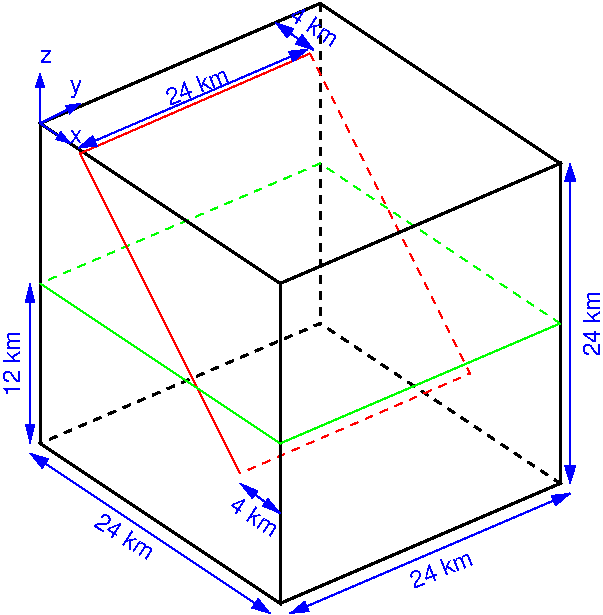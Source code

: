 #FIG 3.2
Landscape
Center
Inches
Letter  
100.00
Single
-2
1200 2
0 32 #9c0000
0 33 #8c8c8c
0 34 #8c8c8c
0 35 #424242
0 36 #8c8c8c
0 37 #424242
0 38 #8c8c8c
0 39 #424242
0 40 #8c8c8c
0 41 #424242
0 42 #8c8c8c
0 43 #424242
0 44 #dd9d93
0 45 #f1ece0
0 46 #c3c3c3
0 47 #e2c8a8
0 48 #e1e1e1
0 49 #d2d2d2
0 50 #ededed
0 51 #da7a1a
0 52 #f1e41a
0 53 #887dc2
0 54 #d6d6d6
0 55 #8c8ca5
0 56 #4a4a4a
0 57 #8c6b6b
0 58 #5a5a5a
0 59 #636363
0 60 #8e8e8e
0 61 #b79b73
0 62 #4193ff
0 63 #bf703b
0 64 #db7700
0 65 #dab800
0 66 #006400
0 67 #5a6b3b
0 68 #d3d3d3
0 69 #aaaaaa
0 70 #8e8ea4
0 71 #f3b95d
0 72 #89996b
0 73 #646464
0 74 #b7e6ff
0 75 #86c0ec
0 76 #bdbdbd
0 77 #d39552
0 78 #98d2fe
0 79 #8c9c6b
0 80 #f76b00
0 81 #5a6b39
0 82 #8c9c6b
0 83 #8c9c7b
0 84 #184a18
0 85 #adadad
0 86 #f7bd5a
0 87 #636b9c
0 88 #f7f7f7
0 89 #de0000
0 90 #adadad
0 91 #f7bd5a
0 92 #adadad
0 93 #f7bd5a
0 94 #636b9c
0 95 #526b29
0 96 #949494
0 97 #006300
0 98 #00634a
0 99 #7b844a
0 100 #e7bd7b
0 101 #a5b5c6
0 102 #6b6b94
0 103 #846b6b
0 104 #529c4a
0 105 #d6e7e7
0 106 #dedede
0 107 #f3eed3
0 108 #f5ae5d
0 109 #95ce99
0 110 #b5157d
0 111 #eeeeee
0 112 #848484
0 113 #7b7b7b
0 114 #005a00
0 115 #e77373
0 116 #ffcb31
0 117 #29794a
0 118 #de2821
0 119 #2159c6
0 120 #f8f8f8
0 121 #e6e6e6
0 122 #63737b
0 123 #526363
0 124 #186b4a
0 125 #9ca5b5
0 126 #21845a
2 3 0 2 0 7 50 -1 -1 0.000 0 0 -1 0 0 6
	 4200 3600 4200 6000 6300 5100 6300 2700 4200 3600 4200 3600
2 3 0 2 0 7 50 -1 -1 0.000 0 0 -1 0 0 5
	 2400 2400 4200 3600 6300 2700 4500 1500 2400 2400
2 3 1 2 0 7 52 -1 -1 4.000 0 0 -1 0 0 5
	 2400 4800 4200 6000 6300 5100 4500 3900 2400 4800
2 1 1 2 0 7 52 -1 -1 4.000 0 0 -1 0 0 2
	 4500 1500 4500 3900
2 3 0 2 0 7 50 -1 -1 0.000 0 0 -1 0 0 5
	 2400 2400 2400 4800 4200 6000 4200 3600 2400 2400
2 1 0 1 4 7 50 -1 -1 0.000 0 0 -1 0 0 3
	 4425 1875 2700 2625 3900 5025
2 1 1 1 4 7 52 -1 -1 4.000 0 0 -1 0 0 3
	 4425 1875 5625 4275 3900 5025
2 1 0 1 2 7 45 -1 -1 0.000 0 0 -1 0 0 3
	 2400 3600 4200 4800 6300 3900
2 1 1 1 2 7 52 -1 -1 4.000 0 0 -1 0 0 3
	 6300 3900 4500 2700 2400 3600
2 1 0 1 1 7 40 -1 -1 0.000 0 0 -1 1 1 2
	1 1 1.00 60.00 120.00
	1 1 1.00 60.00 120.00
	 3900 5100 4200 5325
2 1 0 1 1 7 40 -1 -1 0.000 0 0 -1 1 1 2
	1 1 1.00 75.00 120.00
	1 1 1.00 75.00 120.00
	 4125 6075 2325 4875
2 1 0 1 1 7 40 -1 -1 0.000 0 0 -1 1 1 2
	1 1 1.00 60.00 120.00
	1 1 1.00 60.00 120.00
	 2325 3600 2325 4800
2 1 0 1 1 7 42 -1 -1 0.000 0 0 -1 1 0 2
	1 1 1.00 60.00 90.00
	 2400 2400 2400 2025
2 1 0 1 1 7 42 -1 -1 0.000 0 0 -1 1 1 3
	1 1 1.00 60.00 90.00
	1 1 1.00 60.00 90.00
	 2700 2250 2400 2400 2625 2550
2 1 0 1 1 7 40 -1 -1 0.000 0 0 -1 1 1 2
	1 1 1.00 75.00 120.00
	1 1 1.00 75.00 120.00
	 2686 2584 4406 1844
2 1 0 1 1 7 40 -1 -1 0.000 0 0 -1 1 1 2
	1 1 1.00 75.00 120.00
	1 1 1.00 75.00 120.00
	 4451 1849 4166 1644
2 1 0 1 1 7 40 -1 -1 0.000 0 0 -1 1 1 2
	1 1 1.00 75.00 120.00
	1 1 1.00 75.00 120.00
	 6375 5100 6375 2700
2 1 0 1 1 7 40 -1 -1 0.000 0 0 -1 1 1 2
	1 1 1.00 75.00 120.00
	1 1 1.00 75.00 120.00
	 4275 6075 6375 5175
4 1 1 40 -1 16 12 5.7072 4 135 390 3975 5400 4 km\001
4 1 1 40 -1 16 12 5.7072 4 135 495 3000 5550 24 km\001
4 1 1 40 -1 16 12 1.5708 4 135 495 2250 4200 12 km\001
4 0 1 42 -1 16 12 0.0000 4 105 90 2400 1950 z\001
4 0 1 42 -1 16 12 0.0000 4 150 105 2625 2175 y\001
4 0 1 42 -1 16 12 0.0000 4 105 90 2625 2550 x\001
4 1 1 40 -1 16 12 0.3840 4 135 495 3600 2175 24 km\001
4 1 1 40 -1 16 12 5.7072 4 135 390 4425 1725 4 km\001
4 1 1 40 -1 16 12 0.3840 4 135 495 5434 5798 24 km\001
4 1 1 40 -1 16 12 1.5708 4 135 495 6600 3900 24 km\001

